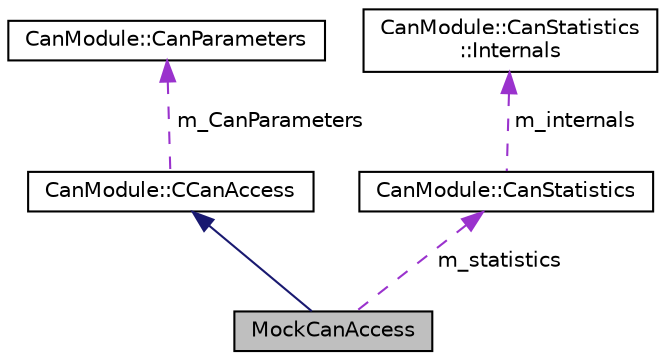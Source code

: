 digraph "MockCanAccess"
{
 // LATEX_PDF_SIZE
  edge [fontname="Helvetica",fontsize="10",labelfontname="Helvetica",labelfontsize="10"];
  node [fontname="Helvetica",fontsize="10",shape=record];
  Node1 [label="MockCanAccess",height=0.2,width=0.4,color="black", fillcolor="grey75", style="filled", fontcolor="black",tooltip=" "];
  Node2 -> Node1 [dir="back",color="midnightblue",fontsize="10",style="solid"];
  Node2 [label="CanModule::CCanAccess",height=0.2,width=0.4,color="black", fillcolor="white", style="filled",URL="$classCanModule_1_1CCanAccess.html",tooltip=" "];
  Node3 -> Node2 [dir="back",color="darkorchid3",fontsize="10",style="dashed",label=" m_CanParameters" ];
  Node3 [label="CanModule::CanParameters",height=0.2,width=0.4,color="black", fillcolor="white", style="filled",URL="$structCanModule_1_1CanParameters.html",tooltip=" "];
  Node4 -> Node1 [dir="back",color="darkorchid3",fontsize="10",style="dashed",label=" m_statistics" ];
  Node4 [label="CanModule::CanStatistics",height=0.2,width=0.4,color="black", fillcolor="white", style="filled",URL="$classCanModule_1_1CanStatistics.html",tooltip=" "];
  Node5 -> Node4 [dir="back",color="darkorchid3",fontsize="10",style="dashed",label=" m_internals" ];
  Node5 [label="CanModule::CanStatistics\l::Internals",height=0.2,width=0.4,color="black", fillcolor="white", style="filled",URL="$classCanModule_1_1CanStatistics_1_1Internals.html",tooltip="Following is encapsulated as a class, to provide sane copying in assignment operator."];
}
